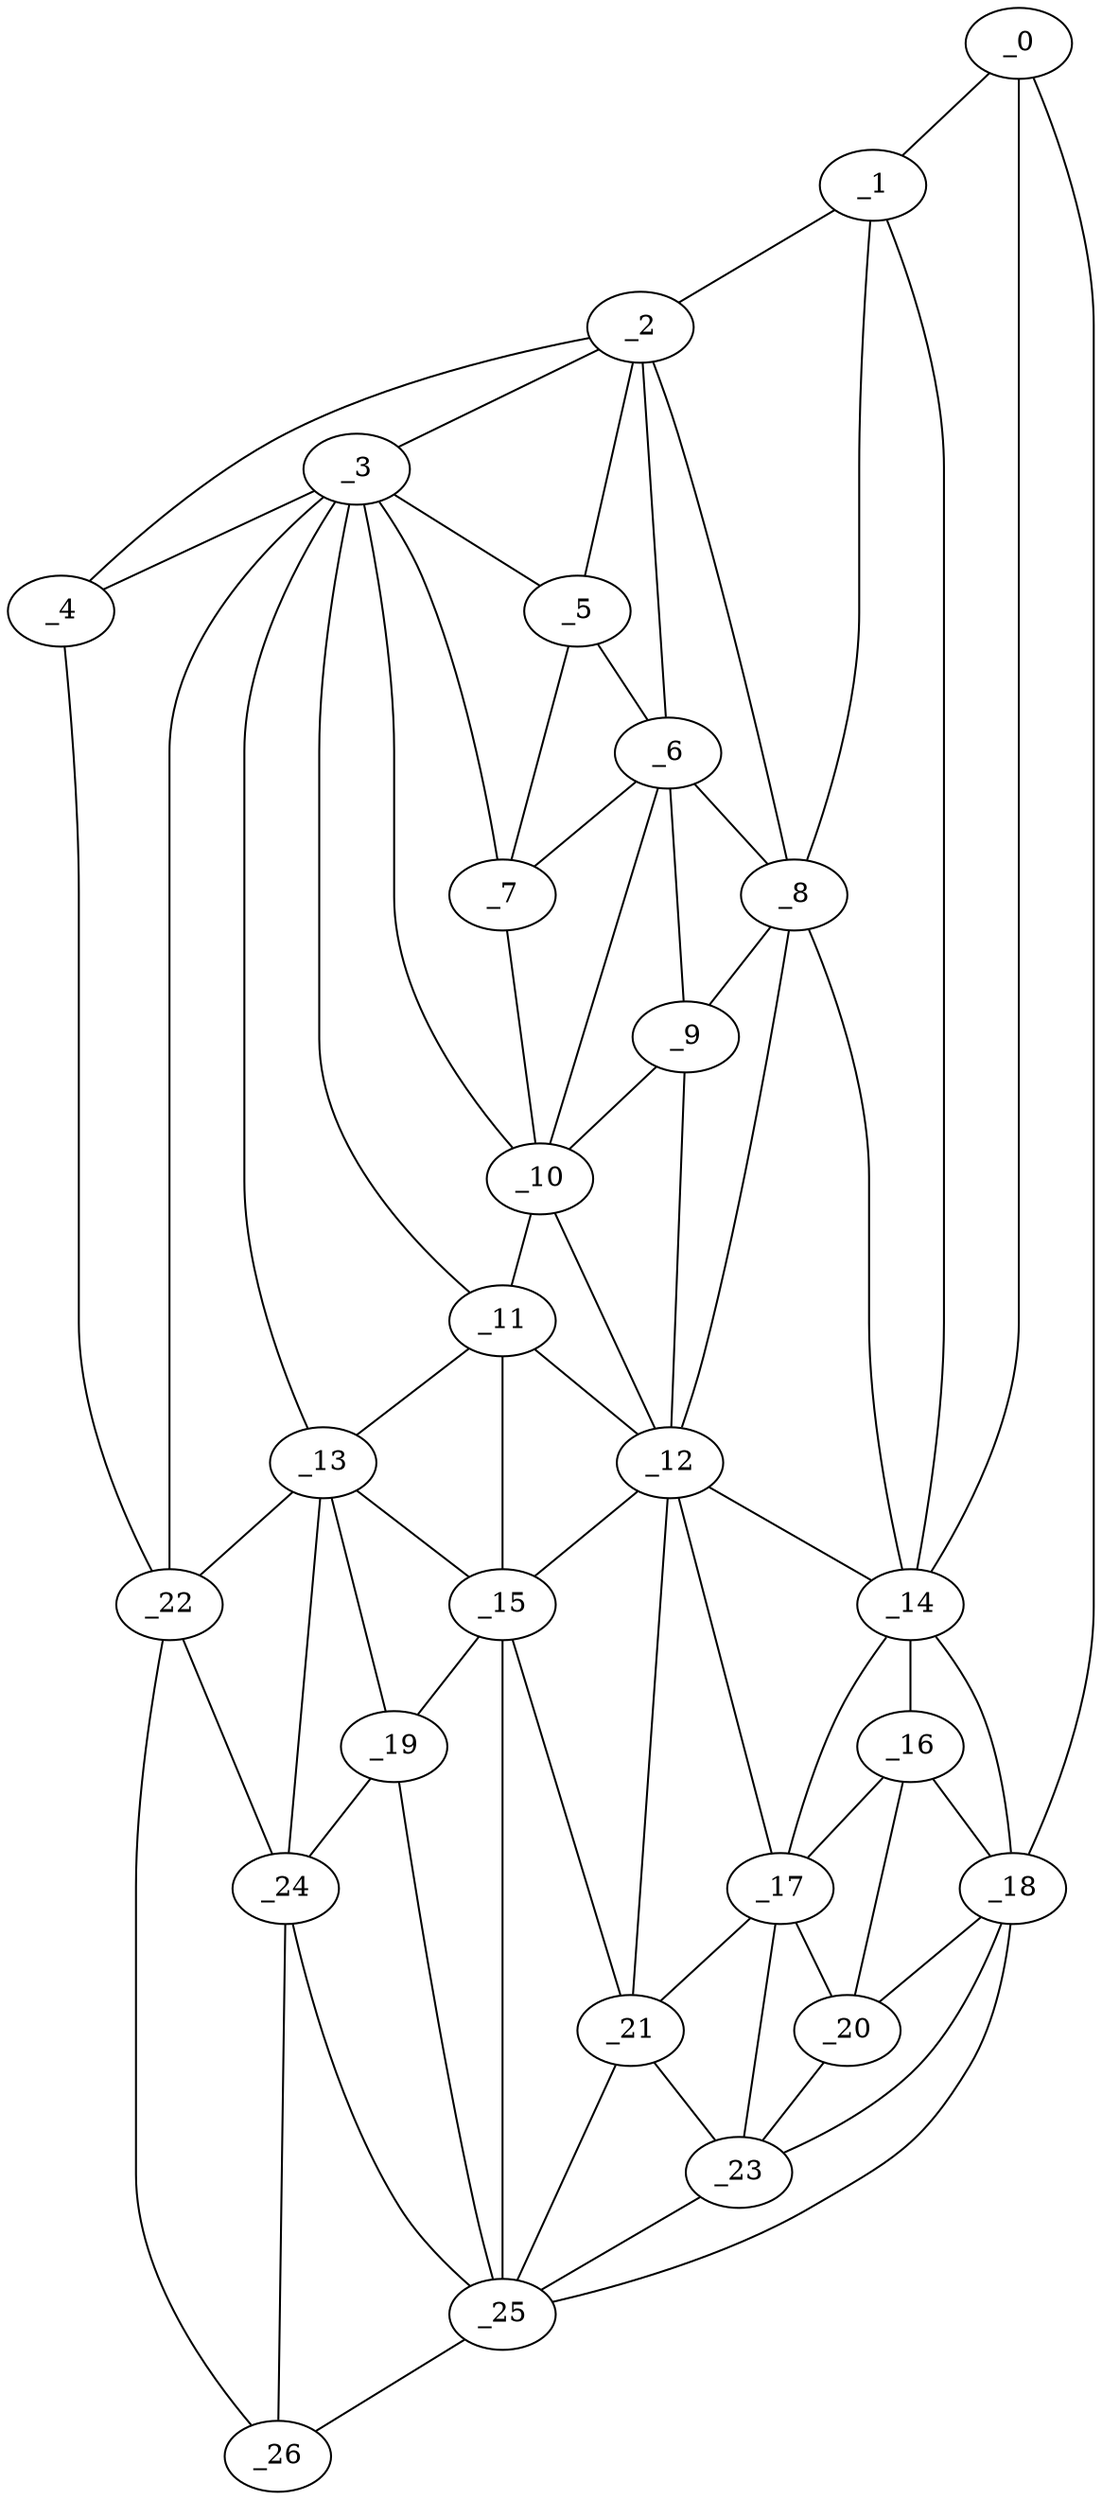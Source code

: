 graph "obj69__270.gxl" {
	_0	 [x=20,
		y=6];
	_1	 [x=20,
		y=30];
	_0 -- _1	 [valence=1];
	_14	 [x=86,
		y=26];
	_0 -- _14	 [valence=2];
	_18	 [x=94,
		y=6];
	_0 -- _18	 [valence=1];
	_2	 [x=21,
		y=56];
	_1 -- _2	 [valence=1];
	_8	 [x=46,
		y=60];
	_1 -- _8	 [valence=2];
	_1 -- _14	 [valence=1];
	_3	 [x=31,
		y=109];
	_2 -- _3	 [valence=1];
	_4	 [x=31,
		y=121];
	_2 -- _4	 [valence=1];
	_5	 [x=34,
		y=79];
	_2 -- _5	 [valence=2];
	_6	 [x=42,
		y=70];
	_2 -- _6	 [valence=2];
	_2 -- _8	 [valence=1];
	_3 -- _4	 [valence=2];
	_3 -- _5	 [valence=2];
	_7	 [x=42,
		y=75];
	_3 -- _7	 [valence=1];
	_10	 [x=54,
		y=75];
	_3 -- _10	 [valence=1];
	_11	 [x=73,
		y=75];
	_3 -- _11	 [valence=2];
	_13	 [x=82,
		y=79];
	_3 -- _13	 [valence=2];
	_22	 [x=102,
		y=121];
	_3 -- _22	 [valence=1];
	_4 -- _22	 [valence=1];
	_5 -- _6	 [valence=2];
	_5 -- _7	 [valence=2];
	_6 -- _7	 [valence=1];
	_6 -- _8	 [valence=2];
	_9	 [x=51,
		y=66];
	_6 -- _9	 [valence=1];
	_6 -- _10	 [valence=2];
	_7 -- _10	 [valence=2];
	_8 -- _9	 [valence=1];
	_12	 [x=75,
		y=65];
	_8 -- _12	 [valence=2];
	_8 -- _14	 [valence=2];
	_9 -- _10	 [valence=2];
	_9 -- _12	 [valence=2];
	_10 -- _11	 [valence=2];
	_10 -- _12	 [valence=1];
	_11 -- _12	 [valence=2];
	_11 -- _13	 [valence=1];
	_15	 [x=87,
		y=69];
	_11 -- _15	 [valence=2];
	_12 -- _14	 [valence=1];
	_12 -- _15	 [valence=1];
	_17	 [x=91,
		y=45];
	_12 -- _17	 [valence=1];
	_21	 [x=97,
		y=54];
	_12 -- _21	 [valence=2];
	_13 -- _15	 [valence=1];
	_19	 [x=94,
		y=78];
	_13 -- _19	 [valence=2];
	_13 -- _22	 [valence=2];
	_24	 [x=103,
		y=105];
	_13 -- _24	 [valence=2];
	_16	 [x=91,
		y=29];
	_14 -- _16	 [valence=1];
	_14 -- _17	 [valence=2];
	_14 -- _18	 [valence=2];
	_15 -- _19	 [valence=2];
	_15 -- _21	 [valence=2];
	_25	 [x=109,
		y=72];
	_15 -- _25	 [valence=2];
	_16 -- _17	 [valence=1];
	_16 -- _18	 [valence=2];
	_20	 [x=96,
		y=30];
	_16 -- _20	 [valence=2];
	_17 -- _20	 [valence=2];
	_17 -- _21	 [valence=2];
	_23	 [x=103,
		y=53];
	_17 -- _23	 [valence=2];
	_18 -- _20	 [valence=1];
	_18 -- _23	 [valence=2];
	_18 -- _25	 [valence=1];
	_19 -- _24	 [valence=2];
	_19 -- _25	 [valence=2];
	_20 -- _23	 [valence=1];
	_21 -- _23	 [valence=1];
	_21 -- _25	 [valence=2];
	_22 -- _24	 [valence=1];
	_26	 [x=110,
		y=111];
	_22 -- _26	 [valence=1];
	_23 -- _25	 [valence=1];
	_24 -- _25	 [valence=1];
	_24 -- _26	 [valence=1];
	_25 -- _26	 [valence=1];
}
